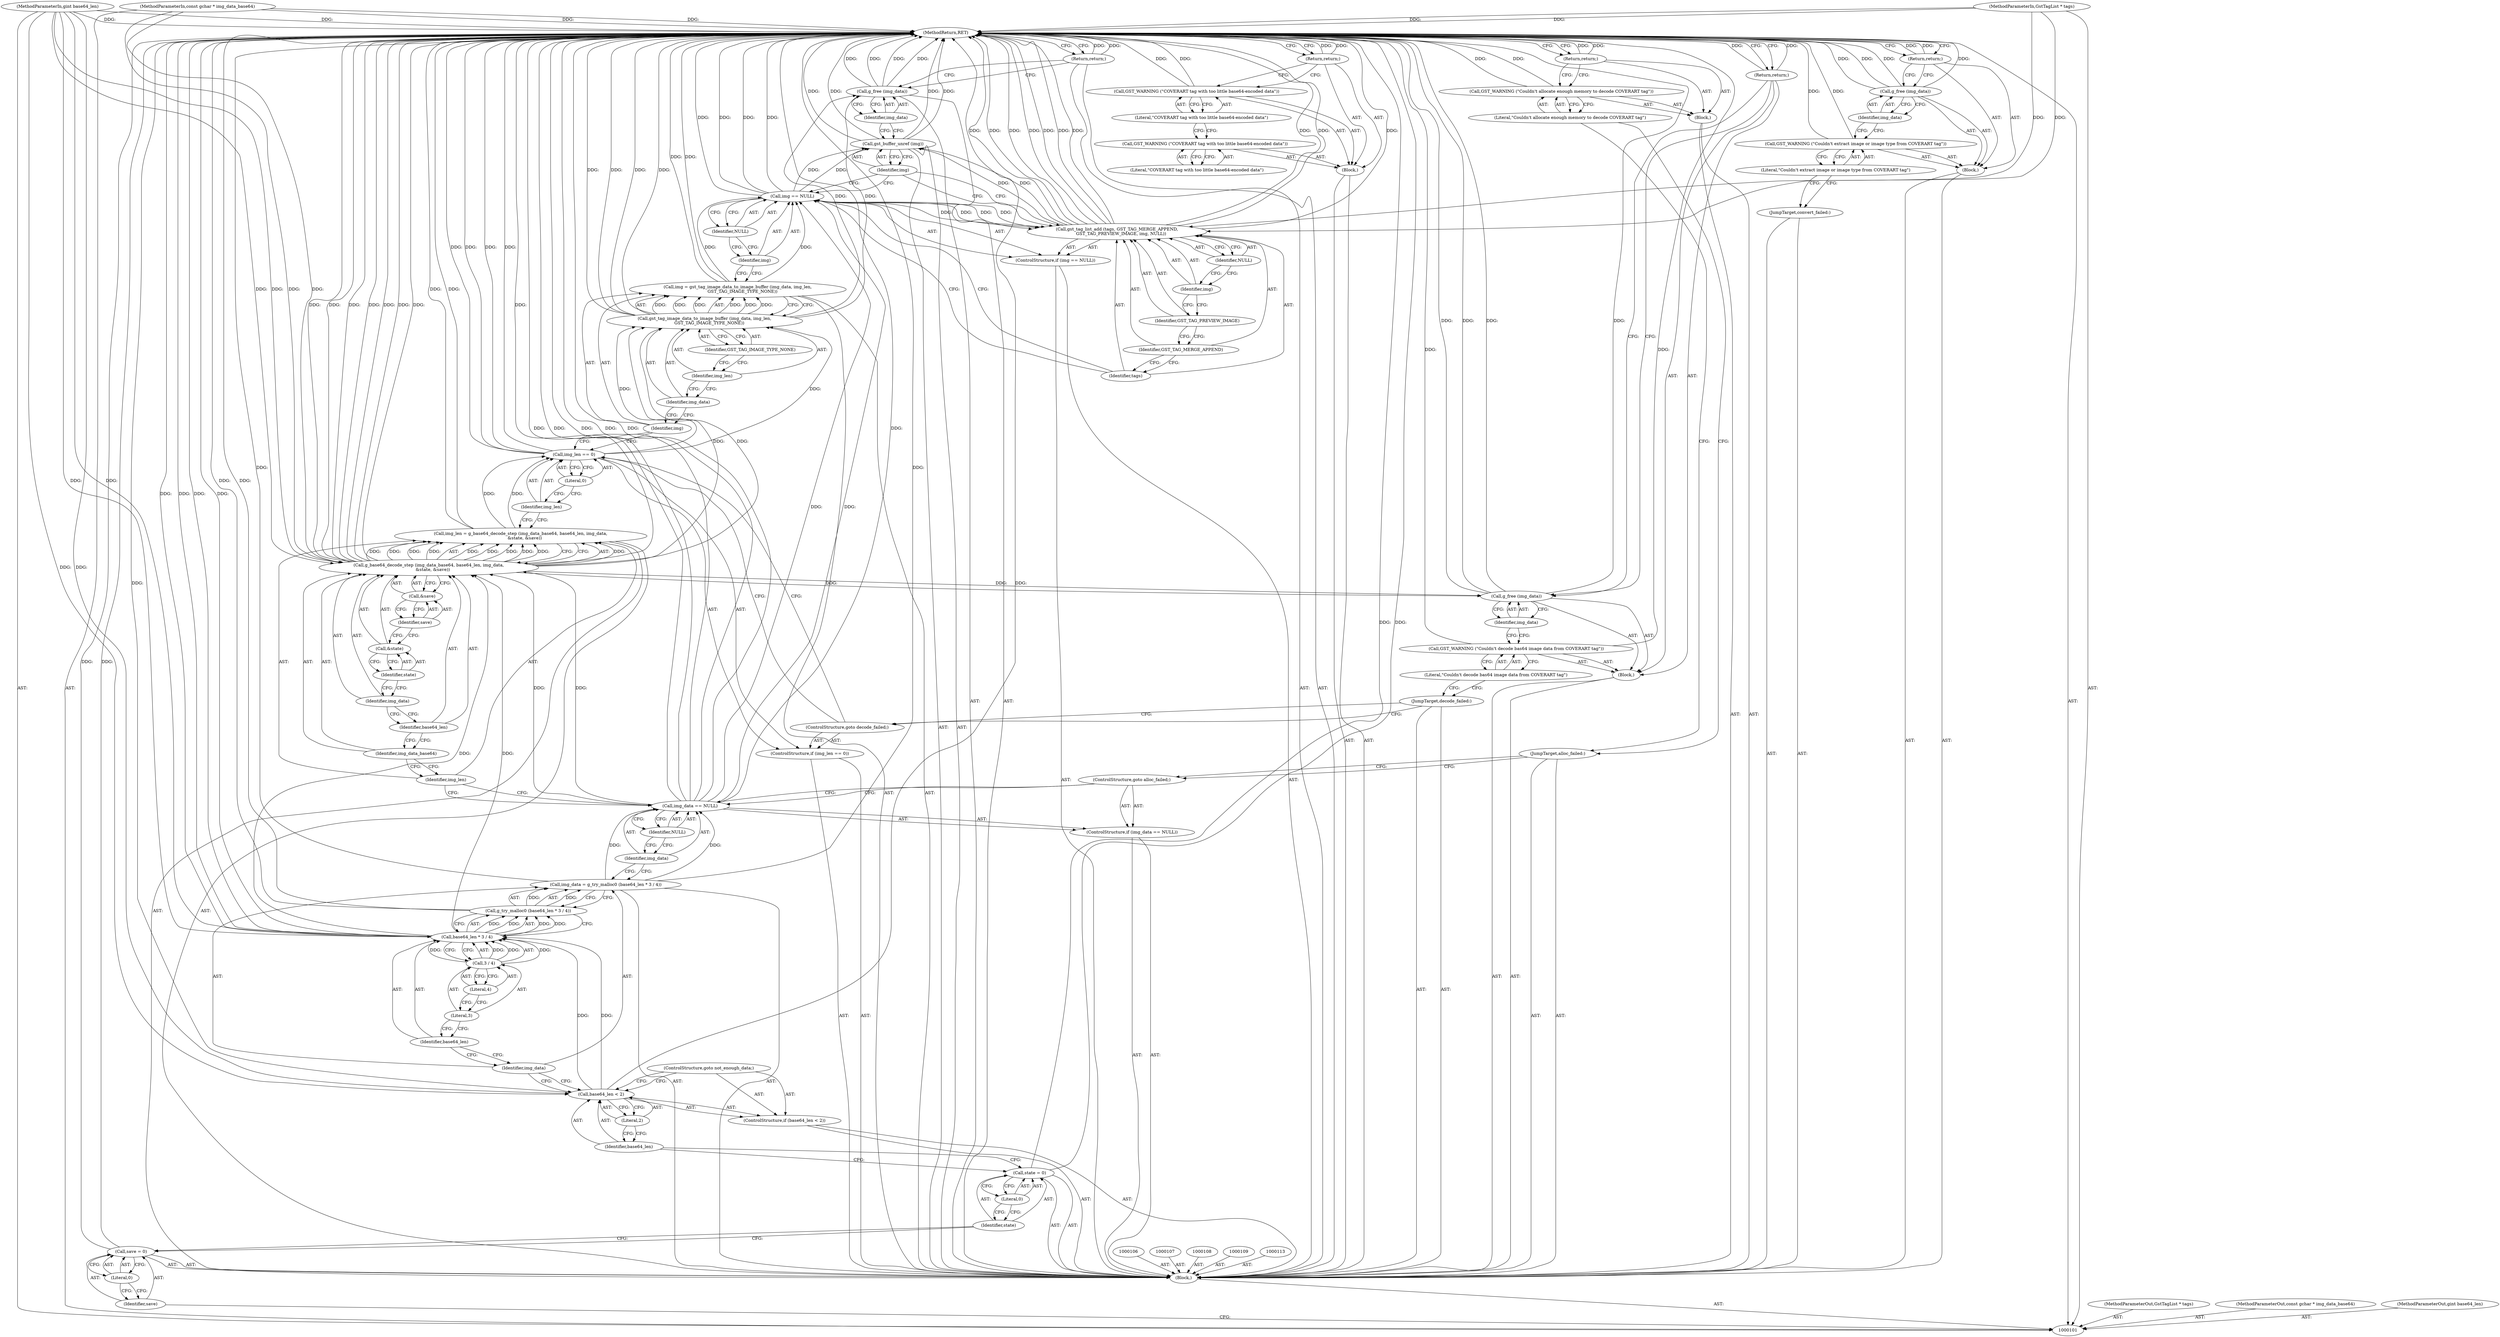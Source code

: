 digraph "1_gstreamer_566583e87147f774e7fc4c78b5f7e61d427e40a9" {
"1000196" [label="(MethodReturn,RET)"];
"1000102" [label="(MethodParameterIn,GstTagList * tags)"];
"1000276" [label="(MethodParameterOut,GstTagList * tags)"];
"1000103" [label="(MethodParameterIn,const gchar * img_data_base64)"];
"1000277" [label="(MethodParameterOut,const gchar * img_data_base64)"];
"1000120" [label="(Literal,2)"];
"1000117" [label="(ControlStructure,if (base64_len < 2))"];
"1000118" [label="(Call,base64_len < 2)"];
"1000119" [label="(Identifier,base64_len)"];
"1000121" [label="(ControlStructure,goto not_enough_data;)"];
"1000124" [label="(Call,g_try_malloc0 (base64_len * 3 / 4))"];
"1000122" [label="(Call,img_data = g_try_malloc0 (base64_len * 3 / 4))"];
"1000123" [label="(Identifier,img_data)"];
"1000125" [label="(Call,base64_len * 3 / 4)"];
"1000126" [label="(Identifier,base64_len)"];
"1000127" [label="(Call,3 / 4)"];
"1000128" [label="(Literal,3)"];
"1000129" [label="(Literal,4)"];
"1000133" [label="(Identifier,NULL)"];
"1000130" [label="(ControlStructure,if (img_data == NULL))"];
"1000131" [label="(Call,img_data == NULL)"];
"1000132" [label="(Identifier,img_data)"];
"1000134" [label="(ControlStructure,goto alloc_failed;)"];
"1000137" [label="(Call,g_base64_decode_step (img_data_base64, base64_len, img_data,\n      &state, &save))"];
"1000135" [label="(Call,img_len = g_base64_decode_step (img_data_base64, base64_len, img_data,\n      &state, &save))"];
"1000136" [label="(Identifier,img_len)"];
"1000138" [label="(Identifier,img_data_base64)"];
"1000139" [label="(Identifier,base64_len)"];
"1000140" [label="(Identifier,img_data)"];
"1000143" [label="(Call,&save)"];
"1000144" [label="(Identifier,save)"];
"1000141" [label="(Call,&state)"];
"1000142" [label="(Identifier,state)"];
"1000148" [label="(Literal,0)"];
"1000145" [label="(ControlStructure,if (img_len == 0))"];
"1000146" [label="(Call,img_len == 0)"];
"1000147" [label="(Identifier,img_len)"];
"1000104" [label="(MethodParameterIn,gint base64_len)"];
"1000278" [label="(MethodParameterOut,gint base64_len)"];
"1000149" [label="(ControlStructure,goto decode_failed;)"];
"1000150" [label="(Call,img = gst_tag_image_data_to_image_buffer (img_data, img_len,\n       GST_TAG_IMAGE_TYPE_NONE))"];
"1000151" [label="(Identifier,img)"];
"1000153" [label="(Identifier,img_data)"];
"1000154" [label="(Identifier,img_len)"];
"1000152" [label="(Call,gst_tag_image_data_to_image_buffer (img_data, img_len,\n       GST_TAG_IMAGE_TYPE_NONE))"];
"1000155" [label="(Identifier,GST_TAG_IMAGE_TYPE_NONE)"];
"1000159" [label="(Identifier,NULL)"];
"1000156" [label="(ControlStructure,if (img == NULL))"];
"1000157" [label="(Call,img == NULL)"];
"1000158" [label="(Identifier,img)"];
"1000160" [label="(Call,gst_tag_list_add (tags, GST_TAG_MERGE_APPEND,\n      GST_TAG_PREVIEW_IMAGE, img, NULL))"];
"1000161" [label="(Identifier,tags)"];
"1000162" [label="(Identifier,GST_TAG_MERGE_APPEND)"];
"1000164" [label="(Identifier,img)"];
"1000165" [label="(Identifier,NULL)"];
"1000163" [label="(Identifier,GST_TAG_PREVIEW_IMAGE)"];
"1000105" [label="(Block,)"];
"1000167" [label="(Identifier,img)"];
"1000166" [label="(Call,gst_buffer_unref (img))"];
"1000169" [label="(Identifier,img_data)"];
"1000168" [label="(Call,g_free (img_data))"];
"1000170" [label="(Return,return;)"];
"1000171" [label="(Block,)"];
"1000173" [label="(Literal,\"COVERART tag with too little base64-encoded data\")"];
"1000172" [label="(Call,GST_WARNING (\"COVERART tag with too little base64-encoded data\"))"];
"1000175" [label="(Literal,\"COVERART tag with too little base64-encoded data\")"];
"1000174" [label="(Call,GST_WARNING (\"COVERART tag with too little base64-encoded data\"))"];
"1000176" [label="(Return,return;)"];
"1000177" [label="(JumpTarget,alloc_failed:)"];
"1000178" [label="(Block,)"];
"1000180" [label="(Literal,\"Couldn't allocate enough memory to decode COVERART tag\")"];
"1000179" [label="(Call,GST_WARNING (\"Couldn't allocate enough memory to decode COVERART tag\"))"];
"1000181" [label="(Return,return;)"];
"1000182" [label="(JumpTarget,decode_failed:)"];
"1000183" [label="(Block,)"];
"1000185" [label="(Literal,\"Couldn't decode bas64 image data from COVERART tag\")"];
"1000184" [label="(Call,GST_WARNING (\"Couldn't decode bas64 image data from COVERART tag\"))"];
"1000187" [label="(Identifier,img_data)"];
"1000186" [label="(Call,g_free (img_data))"];
"1000188" [label="(Return,return;)"];
"1000189" [label="(JumpTarget,convert_failed:)"];
"1000190" [label="(Block,)"];
"1000192" [label="(Literal,\"Couldn't extract image or image type from COVERART tag\")"];
"1000191" [label="(Call,GST_WARNING (\"Couldn't extract image or image type from COVERART tag\"))"];
"1000194" [label="(Identifier,img_data)"];
"1000193" [label="(Call,g_free (img_data))"];
"1000195" [label="(Return,return;)"];
"1000112" [label="(Literal,0)"];
"1000110" [label="(Call,save = 0)"];
"1000111" [label="(Identifier,save)"];
"1000116" [label="(Literal,0)"];
"1000114" [label="(Call,state = 0)"];
"1000115" [label="(Identifier,state)"];
"1000196" -> "1000101"  [label="AST: "];
"1000196" -> "1000170"  [label="CFG: "];
"1000196" -> "1000176"  [label="CFG: "];
"1000196" -> "1000181"  [label="CFG: "];
"1000196" -> "1000188"  [label="CFG: "];
"1000196" -> "1000195"  [label="CFG: "];
"1000188" -> "1000196"  [label="DDG: "];
"1000181" -> "1000196"  [label="DDG: "];
"1000157" -> "1000196"  [label="DDG: "];
"1000157" -> "1000196"  [label="DDG: "];
"1000186" -> "1000196"  [label="DDG: "];
"1000186" -> "1000196"  [label="DDG: "];
"1000168" -> "1000196"  [label="DDG: "];
"1000168" -> "1000196"  [label="DDG: "];
"1000125" -> "1000196"  [label="DDG: "];
"1000125" -> "1000196"  [label="DDG: "];
"1000118" -> "1000196"  [label="DDG: "];
"1000152" -> "1000196"  [label="DDG: "];
"1000152" -> "1000196"  [label="DDG: "];
"1000137" -> "1000196"  [label="DDG: "];
"1000137" -> "1000196"  [label="DDG: "];
"1000137" -> "1000196"  [label="DDG: "];
"1000137" -> "1000196"  [label="DDG: "];
"1000124" -> "1000196"  [label="DDG: "];
"1000193" -> "1000196"  [label="DDG: "];
"1000193" -> "1000196"  [label="DDG: "];
"1000179" -> "1000196"  [label="DDG: "];
"1000104" -> "1000196"  [label="DDG: "];
"1000160" -> "1000196"  [label="DDG: "];
"1000160" -> "1000196"  [label="DDG: "];
"1000160" -> "1000196"  [label="DDG: "];
"1000160" -> "1000196"  [label="DDG: "];
"1000160" -> "1000196"  [label="DDG: "];
"1000131" -> "1000196"  [label="DDG: "];
"1000131" -> "1000196"  [label="DDG: "];
"1000131" -> "1000196"  [label="DDG: "];
"1000166" -> "1000196"  [label="DDG: "];
"1000166" -> "1000196"  [label="DDG: "];
"1000184" -> "1000196"  [label="DDG: "];
"1000150" -> "1000196"  [label="DDG: "];
"1000103" -> "1000196"  [label="DDG: "];
"1000191" -> "1000196"  [label="DDG: "];
"1000114" -> "1000196"  [label="DDG: "];
"1000102" -> "1000196"  [label="DDG: "];
"1000146" -> "1000196"  [label="DDG: "];
"1000146" -> "1000196"  [label="DDG: "];
"1000110" -> "1000196"  [label="DDG: "];
"1000174" -> "1000196"  [label="DDG: "];
"1000135" -> "1000196"  [label="DDG: "];
"1000122" -> "1000196"  [label="DDG: "];
"1000170" -> "1000196"  [label="DDG: "];
"1000195" -> "1000196"  [label="DDG: "];
"1000176" -> "1000196"  [label="DDG: "];
"1000102" -> "1000101"  [label="AST: "];
"1000102" -> "1000196"  [label="DDG: "];
"1000102" -> "1000160"  [label="DDG: "];
"1000276" -> "1000101"  [label="AST: "];
"1000103" -> "1000101"  [label="AST: "];
"1000103" -> "1000196"  [label="DDG: "];
"1000103" -> "1000137"  [label="DDG: "];
"1000277" -> "1000101"  [label="AST: "];
"1000120" -> "1000118"  [label="AST: "];
"1000120" -> "1000119"  [label="CFG: "];
"1000118" -> "1000120"  [label="CFG: "];
"1000117" -> "1000105"  [label="AST: "];
"1000118" -> "1000117"  [label="AST: "];
"1000121" -> "1000117"  [label="AST: "];
"1000118" -> "1000117"  [label="AST: "];
"1000118" -> "1000120"  [label="CFG: "];
"1000119" -> "1000118"  [label="AST: "];
"1000120" -> "1000118"  [label="AST: "];
"1000121" -> "1000118"  [label="CFG: "];
"1000123" -> "1000118"  [label="CFG: "];
"1000118" -> "1000196"  [label="DDG: "];
"1000104" -> "1000118"  [label="DDG: "];
"1000118" -> "1000125"  [label="DDG: "];
"1000119" -> "1000118"  [label="AST: "];
"1000119" -> "1000114"  [label="CFG: "];
"1000120" -> "1000119"  [label="CFG: "];
"1000121" -> "1000117"  [label="AST: "];
"1000121" -> "1000118"  [label="CFG: "];
"1000124" -> "1000122"  [label="AST: "];
"1000124" -> "1000125"  [label="CFG: "];
"1000125" -> "1000124"  [label="AST: "];
"1000122" -> "1000124"  [label="CFG: "];
"1000124" -> "1000196"  [label="DDG: "];
"1000124" -> "1000122"  [label="DDG: "];
"1000125" -> "1000124"  [label="DDG: "];
"1000125" -> "1000124"  [label="DDG: "];
"1000122" -> "1000105"  [label="AST: "];
"1000122" -> "1000124"  [label="CFG: "];
"1000123" -> "1000122"  [label="AST: "];
"1000124" -> "1000122"  [label="AST: "];
"1000132" -> "1000122"  [label="CFG: "];
"1000122" -> "1000196"  [label="DDG: "];
"1000124" -> "1000122"  [label="DDG: "];
"1000122" -> "1000131"  [label="DDG: "];
"1000123" -> "1000122"  [label="AST: "];
"1000123" -> "1000118"  [label="CFG: "];
"1000126" -> "1000123"  [label="CFG: "];
"1000125" -> "1000124"  [label="AST: "];
"1000125" -> "1000127"  [label="CFG: "];
"1000126" -> "1000125"  [label="AST: "];
"1000127" -> "1000125"  [label="AST: "];
"1000124" -> "1000125"  [label="CFG: "];
"1000125" -> "1000196"  [label="DDG: "];
"1000125" -> "1000196"  [label="DDG: "];
"1000125" -> "1000124"  [label="DDG: "];
"1000125" -> "1000124"  [label="DDG: "];
"1000118" -> "1000125"  [label="DDG: "];
"1000104" -> "1000125"  [label="DDG: "];
"1000127" -> "1000125"  [label="DDG: "];
"1000127" -> "1000125"  [label="DDG: "];
"1000125" -> "1000137"  [label="DDG: "];
"1000126" -> "1000125"  [label="AST: "];
"1000126" -> "1000123"  [label="CFG: "];
"1000128" -> "1000126"  [label="CFG: "];
"1000127" -> "1000125"  [label="AST: "];
"1000127" -> "1000129"  [label="CFG: "];
"1000128" -> "1000127"  [label="AST: "];
"1000129" -> "1000127"  [label="AST: "];
"1000125" -> "1000127"  [label="CFG: "];
"1000127" -> "1000125"  [label="DDG: "];
"1000127" -> "1000125"  [label="DDG: "];
"1000128" -> "1000127"  [label="AST: "];
"1000128" -> "1000126"  [label="CFG: "];
"1000129" -> "1000128"  [label="CFG: "];
"1000129" -> "1000127"  [label="AST: "];
"1000129" -> "1000128"  [label="CFG: "];
"1000127" -> "1000129"  [label="CFG: "];
"1000133" -> "1000131"  [label="AST: "];
"1000133" -> "1000132"  [label="CFG: "];
"1000131" -> "1000133"  [label="CFG: "];
"1000130" -> "1000105"  [label="AST: "];
"1000131" -> "1000130"  [label="AST: "];
"1000134" -> "1000130"  [label="AST: "];
"1000131" -> "1000130"  [label="AST: "];
"1000131" -> "1000133"  [label="CFG: "];
"1000132" -> "1000131"  [label="AST: "];
"1000133" -> "1000131"  [label="AST: "];
"1000134" -> "1000131"  [label="CFG: "];
"1000136" -> "1000131"  [label="CFG: "];
"1000131" -> "1000196"  [label="DDG: "];
"1000131" -> "1000196"  [label="DDG: "];
"1000131" -> "1000196"  [label="DDG: "];
"1000122" -> "1000131"  [label="DDG: "];
"1000131" -> "1000137"  [label="DDG: "];
"1000131" -> "1000157"  [label="DDG: "];
"1000132" -> "1000131"  [label="AST: "];
"1000132" -> "1000122"  [label="CFG: "];
"1000133" -> "1000132"  [label="CFG: "];
"1000134" -> "1000130"  [label="AST: "];
"1000134" -> "1000131"  [label="CFG: "];
"1000177" -> "1000134"  [label="CFG: "];
"1000137" -> "1000135"  [label="AST: "];
"1000137" -> "1000143"  [label="CFG: "];
"1000138" -> "1000137"  [label="AST: "];
"1000139" -> "1000137"  [label="AST: "];
"1000140" -> "1000137"  [label="AST: "];
"1000141" -> "1000137"  [label="AST: "];
"1000143" -> "1000137"  [label="AST: "];
"1000135" -> "1000137"  [label="CFG: "];
"1000137" -> "1000196"  [label="DDG: "];
"1000137" -> "1000196"  [label="DDG: "];
"1000137" -> "1000196"  [label="DDG: "];
"1000137" -> "1000196"  [label="DDG: "];
"1000137" -> "1000135"  [label="DDG: "];
"1000137" -> "1000135"  [label="DDG: "];
"1000137" -> "1000135"  [label="DDG: "];
"1000137" -> "1000135"  [label="DDG: "];
"1000137" -> "1000135"  [label="DDG: "];
"1000103" -> "1000137"  [label="DDG: "];
"1000125" -> "1000137"  [label="DDG: "];
"1000104" -> "1000137"  [label="DDG: "];
"1000131" -> "1000137"  [label="DDG: "];
"1000137" -> "1000152"  [label="DDG: "];
"1000137" -> "1000186"  [label="DDG: "];
"1000135" -> "1000105"  [label="AST: "];
"1000135" -> "1000137"  [label="CFG: "];
"1000136" -> "1000135"  [label="AST: "];
"1000137" -> "1000135"  [label="AST: "];
"1000147" -> "1000135"  [label="CFG: "];
"1000135" -> "1000196"  [label="DDG: "];
"1000137" -> "1000135"  [label="DDG: "];
"1000137" -> "1000135"  [label="DDG: "];
"1000137" -> "1000135"  [label="DDG: "];
"1000137" -> "1000135"  [label="DDG: "];
"1000137" -> "1000135"  [label="DDG: "];
"1000135" -> "1000146"  [label="DDG: "];
"1000136" -> "1000135"  [label="AST: "];
"1000136" -> "1000131"  [label="CFG: "];
"1000138" -> "1000136"  [label="CFG: "];
"1000138" -> "1000137"  [label="AST: "];
"1000138" -> "1000136"  [label="CFG: "];
"1000139" -> "1000138"  [label="CFG: "];
"1000139" -> "1000137"  [label="AST: "];
"1000139" -> "1000138"  [label="CFG: "];
"1000140" -> "1000139"  [label="CFG: "];
"1000140" -> "1000137"  [label="AST: "];
"1000140" -> "1000139"  [label="CFG: "];
"1000142" -> "1000140"  [label="CFG: "];
"1000143" -> "1000137"  [label="AST: "];
"1000143" -> "1000144"  [label="CFG: "];
"1000144" -> "1000143"  [label="AST: "];
"1000137" -> "1000143"  [label="CFG: "];
"1000144" -> "1000143"  [label="AST: "];
"1000144" -> "1000141"  [label="CFG: "];
"1000143" -> "1000144"  [label="CFG: "];
"1000141" -> "1000137"  [label="AST: "];
"1000141" -> "1000142"  [label="CFG: "];
"1000142" -> "1000141"  [label="AST: "];
"1000144" -> "1000141"  [label="CFG: "];
"1000142" -> "1000141"  [label="AST: "];
"1000142" -> "1000140"  [label="CFG: "];
"1000141" -> "1000142"  [label="CFG: "];
"1000148" -> "1000146"  [label="AST: "];
"1000148" -> "1000147"  [label="CFG: "];
"1000146" -> "1000148"  [label="CFG: "];
"1000145" -> "1000105"  [label="AST: "];
"1000146" -> "1000145"  [label="AST: "];
"1000149" -> "1000145"  [label="AST: "];
"1000146" -> "1000145"  [label="AST: "];
"1000146" -> "1000148"  [label="CFG: "];
"1000147" -> "1000146"  [label="AST: "];
"1000148" -> "1000146"  [label="AST: "];
"1000149" -> "1000146"  [label="CFG: "];
"1000151" -> "1000146"  [label="CFG: "];
"1000146" -> "1000196"  [label="DDG: "];
"1000146" -> "1000196"  [label="DDG: "];
"1000135" -> "1000146"  [label="DDG: "];
"1000146" -> "1000152"  [label="DDG: "];
"1000147" -> "1000146"  [label="AST: "];
"1000147" -> "1000135"  [label="CFG: "];
"1000148" -> "1000147"  [label="CFG: "];
"1000104" -> "1000101"  [label="AST: "];
"1000104" -> "1000196"  [label="DDG: "];
"1000104" -> "1000118"  [label="DDG: "];
"1000104" -> "1000125"  [label="DDG: "];
"1000104" -> "1000137"  [label="DDG: "];
"1000278" -> "1000101"  [label="AST: "];
"1000149" -> "1000145"  [label="AST: "];
"1000149" -> "1000146"  [label="CFG: "];
"1000182" -> "1000149"  [label="CFG: "];
"1000150" -> "1000105"  [label="AST: "];
"1000150" -> "1000152"  [label="CFG: "];
"1000151" -> "1000150"  [label="AST: "];
"1000152" -> "1000150"  [label="AST: "];
"1000158" -> "1000150"  [label="CFG: "];
"1000150" -> "1000196"  [label="DDG: "];
"1000152" -> "1000150"  [label="DDG: "];
"1000152" -> "1000150"  [label="DDG: "];
"1000152" -> "1000150"  [label="DDG: "];
"1000150" -> "1000157"  [label="DDG: "];
"1000151" -> "1000150"  [label="AST: "];
"1000151" -> "1000146"  [label="CFG: "];
"1000153" -> "1000151"  [label="CFG: "];
"1000153" -> "1000152"  [label="AST: "];
"1000153" -> "1000151"  [label="CFG: "];
"1000154" -> "1000153"  [label="CFG: "];
"1000154" -> "1000152"  [label="AST: "];
"1000154" -> "1000153"  [label="CFG: "];
"1000155" -> "1000154"  [label="CFG: "];
"1000152" -> "1000150"  [label="AST: "];
"1000152" -> "1000155"  [label="CFG: "];
"1000153" -> "1000152"  [label="AST: "];
"1000154" -> "1000152"  [label="AST: "];
"1000155" -> "1000152"  [label="AST: "];
"1000150" -> "1000152"  [label="CFG: "];
"1000152" -> "1000196"  [label="DDG: "];
"1000152" -> "1000196"  [label="DDG: "];
"1000152" -> "1000150"  [label="DDG: "];
"1000152" -> "1000150"  [label="DDG: "];
"1000152" -> "1000150"  [label="DDG: "];
"1000137" -> "1000152"  [label="DDG: "];
"1000146" -> "1000152"  [label="DDG: "];
"1000152" -> "1000168"  [label="DDG: "];
"1000155" -> "1000152"  [label="AST: "];
"1000155" -> "1000154"  [label="CFG: "];
"1000152" -> "1000155"  [label="CFG: "];
"1000159" -> "1000157"  [label="AST: "];
"1000159" -> "1000158"  [label="CFG: "];
"1000157" -> "1000159"  [label="CFG: "];
"1000156" -> "1000105"  [label="AST: "];
"1000157" -> "1000156"  [label="AST: "];
"1000160" -> "1000156"  [label="AST: "];
"1000157" -> "1000156"  [label="AST: "];
"1000157" -> "1000159"  [label="CFG: "];
"1000158" -> "1000157"  [label="AST: "];
"1000159" -> "1000157"  [label="AST: "];
"1000161" -> "1000157"  [label="CFG: "];
"1000167" -> "1000157"  [label="CFG: "];
"1000157" -> "1000196"  [label="DDG: "];
"1000157" -> "1000196"  [label="DDG: "];
"1000150" -> "1000157"  [label="DDG: "];
"1000131" -> "1000157"  [label="DDG: "];
"1000157" -> "1000160"  [label="DDG: "];
"1000157" -> "1000160"  [label="DDG: "];
"1000157" -> "1000166"  [label="DDG: "];
"1000158" -> "1000157"  [label="AST: "];
"1000158" -> "1000150"  [label="CFG: "];
"1000159" -> "1000158"  [label="CFG: "];
"1000160" -> "1000156"  [label="AST: "];
"1000160" -> "1000165"  [label="CFG: "];
"1000161" -> "1000160"  [label="AST: "];
"1000162" -> "1000160"  [label="AST: "];
"1000163" -> "1000160"  [label="AST: "];
"1000164" -> "1000160"  [label="AST: "];
"1000165" -> "1000160"  [label="AST: "];
"1000167" -> "1000160"  [label="CFG: "];
"1000160" -> "1000196"  [label="DDG: "];
"1000160" -> "1000196"  [label="DDG: "];
"1000160" -> "1000196"  [label="DDG: "];
"1000160" -> "1000196"  [label="DDG: "];
"1000160" -> "1000196"  [label="DDG: "];
"1000102" -> "1000160"  [label="DDG: "];
"1000157" -> "1000160"  [label="DDG: "];
"1000157" -> "1000160"  [label="DDG: "];
"1000160" -> "1000166"  [label="DDG: "];
"1000161" -> "1000160"  [label="AST: "];
"1000161" -> "1000157"  [label="CFG: "];
"1000162" -> "1000161"  [label="CFG: "];
"1000162" -> "1000160"  [label="AST: "];
"1000162" -> "1000161"  [label="CFG: "];
"1000163" -> "1000162"  [label="CFG: "];
"1000164" -> "1000160"  [label="AST: "];
"1000164" -> "1000163"  [label="CFG: "];
"1000165" -> "1000164"  [label="CFG: "];
"1000165" -> "1000160"  [label="AST: "];
"1000165" -> "1000164"  [label="CFG: "];
"1000160" -> "1000165"  [label="CFG: "];
"1000163" -> "1000160"  [label="AST: "];
"1000163" -> "1000162"  [label="CFG: "];
"1000164" -> "1000163"  [label="CFG: "];
"1000105" -> "1000101"  [label="AST: "];
"1000106" -> "1000105"  [label="AST: "];
"1000107" -> "1000105"  [label="AST: "];
"1000108" -> "1000105"  [label="AST: "];
"1000109" -> "1000105"  [label="AST: "];
"1000110" -> "1000105"  [label="AST: "];
"1000113" -> "1000105"  [label="AST: "];
"1000114" -> "1000105"  [label="AST: "];
"1000117" -> "1000105"  [label="AST: "];
"1000122" -> "1000105"  [label="AST: "];
"1000130" -> "1000105"  [label="AST: "];
"1000135" -> "1000105"  [label="AST: "];
"1000145" -> "1000105"  [label="AST: "];
"1000150" -> "1000105"  [label="AST: "];
"1000156" -> "1000105"  [label="AST: "];
"1000166" -> "1000105"  [label="AST: "];
"1000168" -> "1000105"  [label="AST: "];
"1000170" -> "1000105"  [label="AST: "];
"1000171" -> "1000105"  [label="AST: "];
"1000177" -> "1000105"  [label="AST: "];
"1000178" -> "1000105"  [label="AST: "];
"1000182" -> "1000105"  [label="AST: "];
"1000183" -> "1000105"  [label="AST: "];
"1000189" -> "1000105"  [label="AST: "];
"1000190" -> "1000105"  [label="AST: "];
"1000167" -> "1000166"  [label="AST: "];
"1000167" -> "1000160"  [label="CFG: "];
"1000167" -> "1000157"  [label="CFG: "];
"1000166" -> "1000167"  [label="CFG: "];
"1000166" -> "1000105"  [label="AST: "];
"1000166" -> "1000167"  [label="CFG: "];
"1000167" -> "1000166"  [label="AST: "];
"1000169" -> "1000166"  [label="CFG: "];
"1000166" -> "1000196"  [label="DDG: "];
"1000166" -> "1000196"  [label="DDG: "];
"1000160" -> "1000166"  [label="DDG: "];
"1000157" -> "1000166"  [label="DDG: "];
"1000169" -> "1000168"  [label="AST: "];
"1000169" -> "1000166"  [label="CFG: "];
"1000168" -> "1000169"  [label="CFG: "];
"1000168" -> "1000105"  [label="AST: "];
"1000168" -> "1000169"  [label="CFG: "];
"1000169" -> "1000168"  [label="AST: "];
"1000170" -> "1000168"  [label="CFG: "];
"1000168" -> "1000196"  [label="DDG: "];
"1000168" -> "1000196"  [label="DDG: "];
"1000152" -> "1000168"  [label="DDG: "];
"1000170" -> "1000105"  [label="AST: "];
"1000170" -> "1000168"  [label="CFG: "];
"1000196" -> "1000170"  [label="CFG: "];
"1000170" -> "1000196"  [label="DDG: "];
"1000171" -> "1000105"  [label="AST: "];
"1000172" -> "1000171"  [label="AST: "];
"1000174" -> "1000171"  [label="AST: "];
"1000176" -> "1000171"  [label="AST: "];
"1000173" -> "1000172"  [label="AST: "];
"1000172" -> "1000173"  [label="CFG: "];
"1000172" -> "1000171"  [label="AST: "];
"1000172" -> "1000173"  [label="CFG: "];
"1000173" -> "1000172"  [label="AST: "];
"1000175" -> "1000172"  [label="CFG: "];
"1000175" -> "1000174"  [label="AST: "];
"1000175" -> "1000172"  [label="CFG: "];
"1000174" -> "1000175"  [label="CFG: "];
"1000174" -> "1000171"  [label="AST: "];
"1000174" -> "1000175"  [label="CFG: "];
"1000175" -> "1000174"  [label="AST: "];
"1000176" -> "1000174"  [label="CFG: "];
"1000174" -> "1000196"  [label="DDG: "];
"1000176" -> "1000171"  [label="AST: "];
"1000176" -> "1000174"  [label="CFG: "];
"1000196" -> "1000176"  [label="CFG: "];
"1000176" -> "1000196"  [label="DDG: "];
"1000177" -> "1000105"  [label="AST: "];
"1000177" -> "1000134"  [label="CFG: "];
"1000180" -> "1000177"  [label="CFG: "];
"1000178" -> "1000105"  [label="AST: "];
"1000179" -> "1000178"  [label="AST: "];
"1000181" -> "1000178"  [label="AST: "];
"1000180" -> "1000179"  [label="AST: "];
"1000180" -> "1000177"  [label="CFG: "];
"1000179" -> "1000180"  [label="CFG: "];
"1000179" -> "1000178"  [label="AST: "];
"1000179" -> "1000180"  [label="CFG: "];
"1000180" -> "1000179"  [label="AST: "];
"1000181" -> "1000179"  [label="CFG: "];
"1000179" -> "1000196"  [label="DDG: "];
"1000181" -> "1000178"  [label="AST: "];
"1000181" -> "1000179"  [label="CFG: "];
"1000196" -> "1000181"  [label="CFG: "];
"1000181" -> "1000196"  [label="DDG: "];
"1000182" -> "1000105"  [label="AST: "];
"1000182" -> "1000149"  [label="CFG: "];
"1000185" -> "1000182"  [label="CFG: "];
"1000183" -> "1000105"  [label="AST: "];
"1000184" -> "1000183"  [label="AST: "];
"1000186" -> "1000183"  [label="AST: "];
"1000188" -> "1000183"  [label="AST: "];
"1000185" -> "1000184"  [label="AST: "];
"1000185" -> "1000182"  [label="CFG: "];
"1000184" -> "1000185"  [label="CFG: "];
"1000184" -> "1000183"  [label="AST: "];
"1000184" -> "1000185"  [label="CFG: "];
"1000185" -> "1000184"  [label="AST: "];
"1000187" -> "1000184"  [label="CFG: "];
"1000184" -> "1000196"  [label="DDG: "];
"1000187" -> "1000186"  [label="AST: "];
"1000187" -> "1000184"  [label="CFG: "];
"1000186" -> "1000187"  [label="CFG: "];
"1000186" -> "1000183"  [label="AST: "];
"1000186" -> "1000187"  [label="CFG: "];
"1000187" -> "1000186"  [label="AST: "];
"1000188" -> "1000186"  [label="CFG: "];
"1000186" -> "1000196"  [label="DDG: "];
"1000186" -> "1000196"  [label="DDG: "];
"1000137" -> "1000186"  [label="DDG: "];
"1000188" -> "1000183"  [label="AST: "];
"1000188" -> "1000186"  [label="CFG: "];
"1000196" -> "1000188"  [label="CFG: "];
"1000188" -> "1000196"  [label="DDG: "];
"1000189" -> "1000105"  [label="AST: "];
"1000192" -> "1000189"  [label="CFG: "];
"1000190" -> "1000105"  [label="AST: "];
"1000191" -> "1000190"  [label="AST: "];
"1000193" -> "1000190"  [label="AST: "];
"1000195" -> "1000190"  [label="AST: "];
"1000192" -> "1000191"  [label="AST: "];
"1000192" -> "1000189"  [label="CFG: "];
"1000191" -> "1000192"  [label="CFG: "];
"1000191" -> "1000190"  [label="AST: "];
"1000191" -> "1000192"  [label="CFG: "];
"1000192" -> "1000191"  [label="AST: "];
"1000194" -> "1000191"  [label="CFG: "];
"1000191" -> "1000196"  [label="DDG: "];
"1000194" -> "1000193"  [label="AST: "];
"1000194" -> "1000191"  [label="CFG: "];
"1000193" -> "1000194"  [label="CFG: "];
"1000193" -> "1000190"  [label="AST: "];
"1000193" -> "1000194"  [label="CFG: "];
"1000194" -> "1000193"  [label="AST: "];
"1000195" -> "1000193"  [label="CFG: "];
"1000193" -> "1000196"  [label="DDG: "];
"1000193" -> "1000196"  [label="DDG: "];
"1000195" -> "1000190"  [label="AST: "];
"1000195" -> "1000193"  [label="CFG: "];
"1000196" -> "1000195"  [label="CFG: "];
"1000195" -> "1000196"  [label="DDG: "];
"1000112" -> "1000110"  [label="AST: "];
"1000112" -> "1000111"  [label="CFG: "];
"1000110" -> "1000112"  [label="CFG: "];
"1000110" -> "1000105"  [label="AST: "];
"1000110" -> "1000112"  [label="CFG: "];
"1000111" -> "1000110"  [label="AST: "];
"1000112" -> "1000110"  [label="AST: "];
"1000115" -> "1000110"  [label="CFG: "];
"1000110" -> "1000196"  [label="DDG: "];
"1000111" -> "1000110"  [label="AST: "];
"1000111" -> "1000101"  [label="CFG: "];
"1000112" -> "1000111"  [label="CFG: "];
"1000116" -> "1000114"  [label="AST: "];
"1000116" -> "1000115"  [label="CFG: "];
"1000114" -> "1000116"  [label="CFG: "];
"1000114" -> "1000105"  [label="AST: "];
"1000114" -> "1000116"  [label="CFG: "];
"1000115" -> "1000114"  [label="AST: "];
"1000116" -> "1000114"  [label="AST: "];
"1000119" -> "1000114"  [label="CFG: "];
"1000114" -> "1000196"  [label="DDG: "];
"1000115" -> "1000114"  [label="AST: "];
"1000115" -> "1000110"  [label="CFG: "];
"1000116" -> "1000115"  [label="CFG: "];
}
